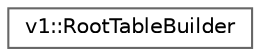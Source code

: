 digraph "Graphical Class Hierarchy"
{
 // LATEX_PDF_SIZE
  bgcolor="transparent";
  edge [fontname=Helvetica,fontsize=10,labelfontname=Helvetica,labelfontsize=10];
  node [fontname=Helvetica,fontsize=10,shape=box,height=0.2,width=0.4];
  rankdir="LR";
  Node0 [id="Node000000",label="v1::RootTableBuilder",height=0.2,width=0.4,color="grey40", fillcolor="white", style="filled",URL="$structv1_1_1RootTableBuilder.html",tooltip=" "];
}
